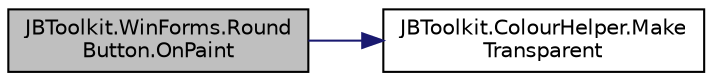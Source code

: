 digraph "JBToolkit.WinForms.RoundButton.OnPaint"
{
 // LATEX_PDF_SIZE
  edge [fontname="Helvetica",fontsize="10",labelfontname="Helvetica",labelfontsize="10"];
  node [fontname="Helvetica",fontsize="10",shape=record];
  rankdir="LR";
  Node1 [label="JBToolkit.WinForms.Round\lButton.OnPaint",height=0.2,width=0.4,color="black", fillcolor="grey75", style="filled", fontcolor="black",tooltip=" "];
  Node1 -> Node2 [color="midnightblue",fontsize="10",style="solid",fontname="Helvetica"];
  Node2 [label="JBToolkit.ColourHelper.Make\lTransparent",height=0.2,width=0.4,color="black", fillcolor="white", style="filled",URL="$d8/d62/class_j_b_toolkit_1_1_colour_helper.html#a455733bb14011c4fb2c2e338463dc221",tooltip="Makes a control transparent"];
}
